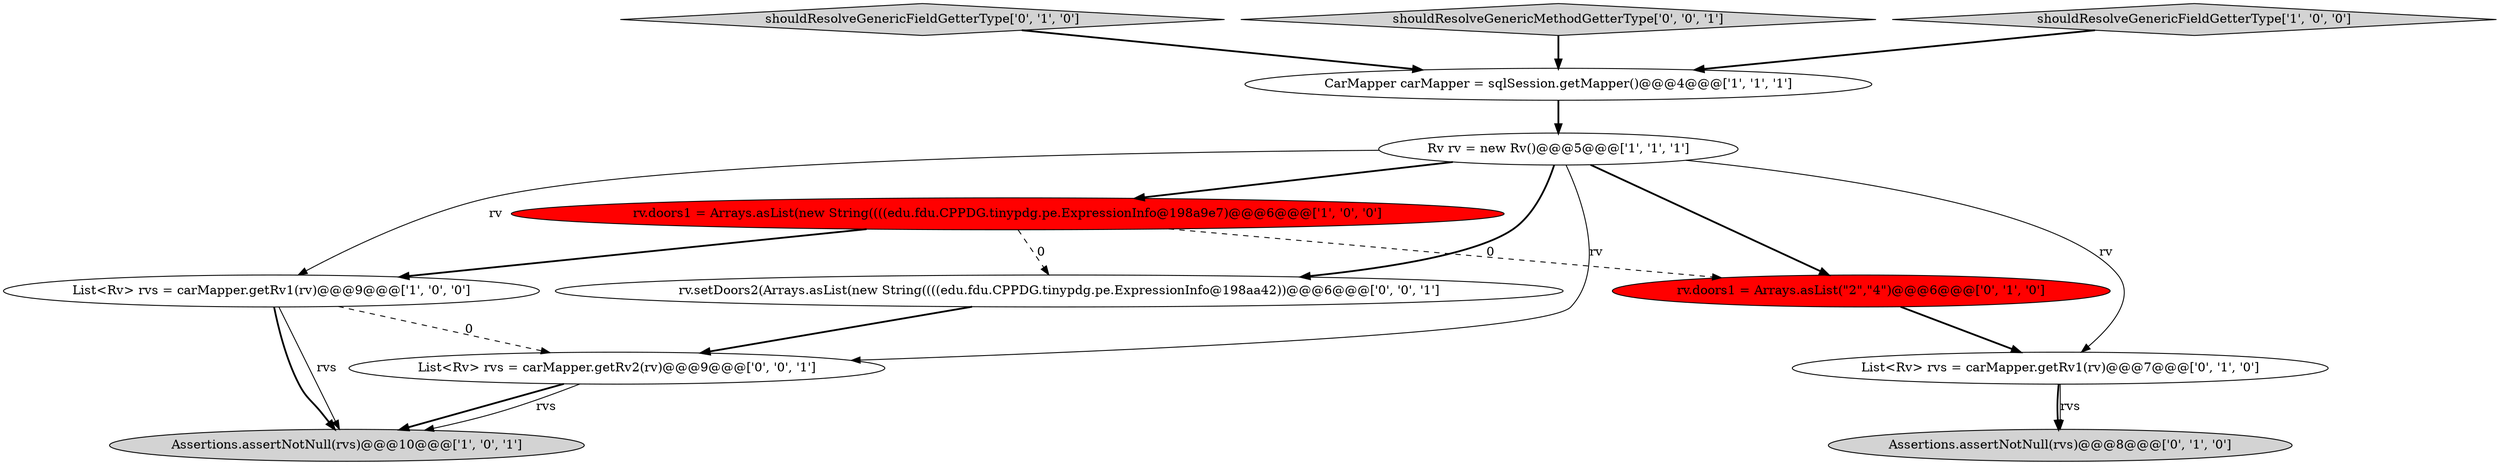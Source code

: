 digraph {
9 [style = filled, label = "shouldResolveGenericFieldGetterType['0', '1', '0']", fillcolor = lightgray, shape = diamond image = "AAA0AAABBB2BBB"];
12 [style = filled, label = "List<Rv> rvs = carMapper.getRv2(rv)@@@9@@@['0', '0', '1']", fillcolor = white, shape = ellipse image = "AAA0AAABBB3BBB"];
11 [style = filled, label = "shouldResolveGenericMethodGetterType['0', '0', '1']", fillcolor = lightgray, shape = diamond image = "AAA0AAABBB3BBB"];
10 [style = filled, label = "rv.setDoors2(Arrays.asList(new String((((edu.fdu.CPPDG.tinypdg.pe.ExpressionInfo@198aa42))@@@6@@@['0', '0', '1']", fillcolor = white, shape = ellipse image = "AAA0AAABBB3BBB"];
1 [style = filled, label = "Rv rv = new Rv()@@@5@@@['1', '1', '1']", fillcolor = white, shape = ellipse image = "AAA0AAABBB1BBB"];
5 [style = filled, label = "shouldResolveGenericFieldGetterType['1', '0', '0']", fillcolor = lightgray, shape = diamond image = "AAA0AAABBB1BBB"];
3 [style = filled, label = "List<Rv> rvs = carMapper.getRv1(rv)@@@9@@@['1', '0', '0']", fillcolor = white, shape = ellipse image = "AAA0AAABBB1BBB"];
8 [style = filled, label = "List<Rv> rvs = carMapper.getRv1(rv)@@@7@@@['0', '1', '0']", fillcolor = white, shape = ellipse image = "AAA0AAABBB2BBB"];
0 [style = filled, label = "rv.doors1 = Arrays.asList(new String((((edu.fdu.CPPDG.tinypdg.pe.ExpressionInfo@198a9e7)@@@6@@@['1', '0', '0']", fillcolor = red, shape = ellipse image = "AAA1AAABBB1BBB"];
4 [style = filled, label = "Assertions.assertNotNull(rvs)@@@10@@@['1', '0', '1']", fillcolor = lightgray, shape = ellipse image = "AAA0AAABBB1BBB"];
7 [style = filled, label = "rv.doors1 = Arrays.asList(\"2\",\"4\")@@@6@@@['0', '1', '0']", fillcolor = red, shape = ellipse image = "AAA1AAABBB2BBB"];
2 [style = filled, label = "CarMapper carMapper = sqlSession.getMapper()@@@4@@@['1', '1', '1']", fillcolor = white, shape = ellipse image = "AAA0AAABBB1BBB"];
6 [style = filled, label = "Assertions.assertNotNull(rvs)@@@8@@@['0', '1', '0']", fillcolor = lightgray, shape = ellipse image = "AAA0AAABBB2BBB"];
0->3 [style = bold, label=""];
1->3 [style = solid, label="rv"];
9->2 [style = bold, label=""];
2->1 [style = bold, label=""];
8->6 [style = bold, label=""];
1->0 [style = bold, label=""];
3->4 [style = solid, label="rvs"];
7->8 [style = bold, label=""];
3->4 [style = bold, label=""];
1->7 [style = bold, label=""];
11->2 [style = bold, label=""];
0->10 [style = dashed, label="0"];
1->8 [style = solid, label="rv"];
5->2 [style = bold, label=""];
3->12 [style = dashed, label="0"];
12->4 [style = bold, label=""];
10->12 [style = bold, label=""];
12->4 [style = solid, label="rvs"];
1->12 [style = solid, label="rv"];
8->6 [style = solid, label="rvs"];
0->7 [style = dashed, label="0"];
1->10 [style = bold, label=""];
}
